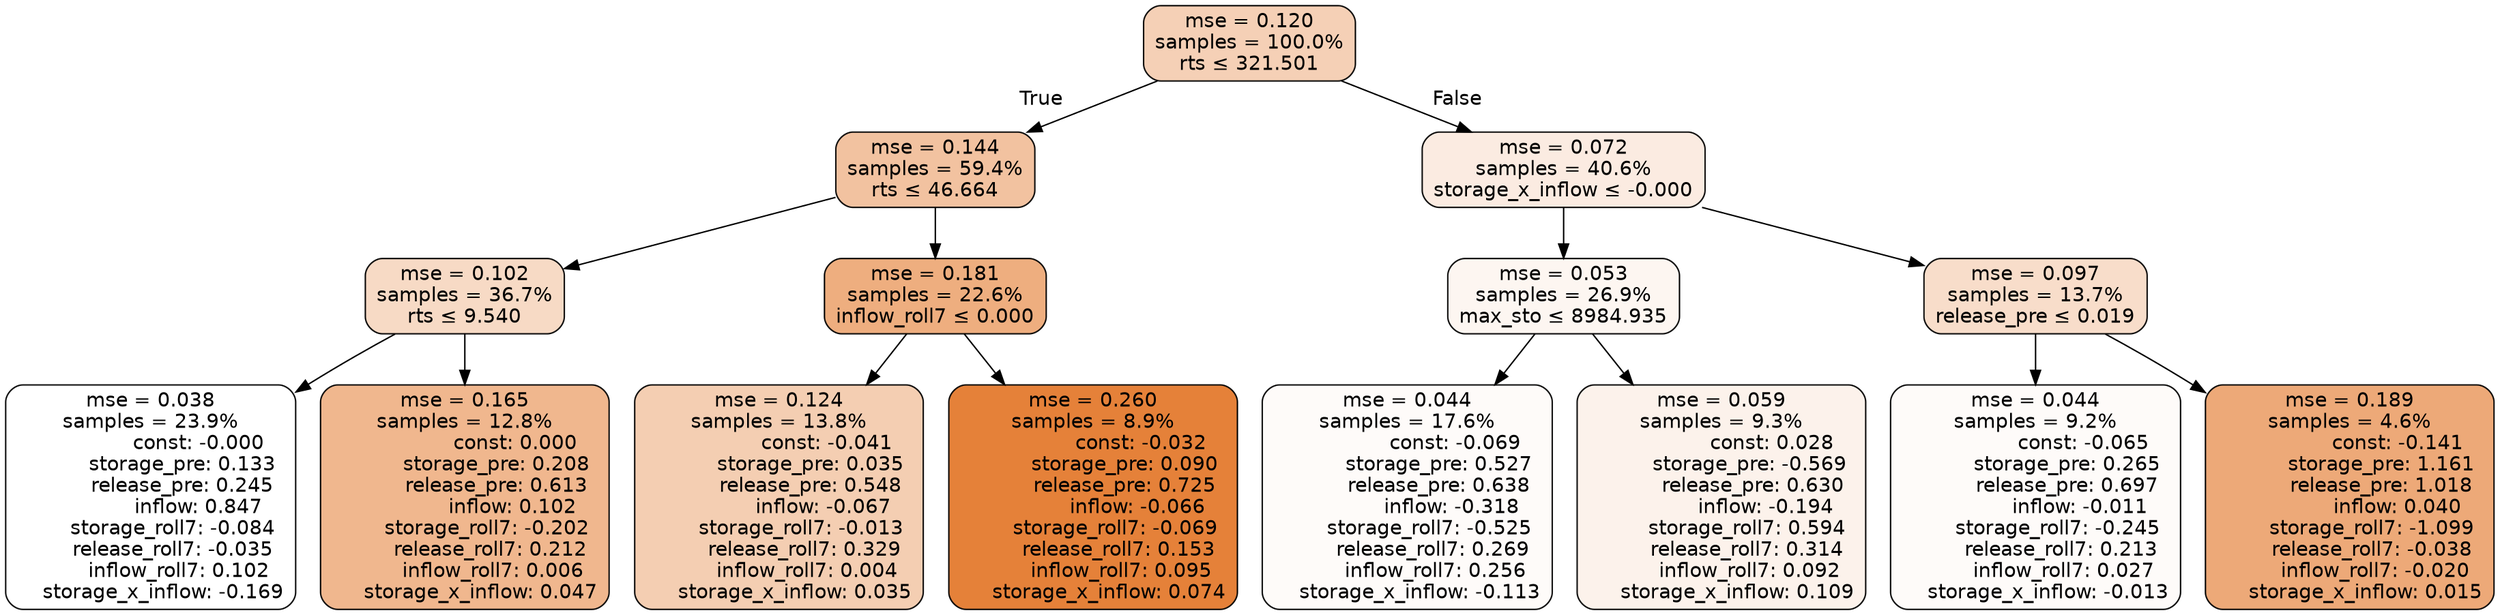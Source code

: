 digraph tree {
bgcolor="transparent"
node [shape=rectangle, style="filled, rounded", color="black", fontname=helvetica] ;
edge [fontname=helvetica] ;
	"0" [label="mse = 0.120
samples = 100.0%
rts &le; 321.501", fillcolor="#f5d0b6"]
	"1" [label="mse = 0.144
samples = 59.4%
rts &le; 46.664", fillcolor="#f2c2a0"]
	"2" [label="mse = 0.102
samples = 36.7%
rts &le; 9.540", fillcolor="#f7dac5"]
	"3" [label="mse = 0.038
samples = 23.9%
               const: -0.000
          storage_pre: 0.133
          release_pre: 0.245
               inflow: 0.847
       storage_roll7: -0.084
       release_roll7: -0.035
         inflow_roll7: 0.102
    storage_x_inflow: -0.169", fillcolor="#ffffff"]
	"4" [label="mse = 0.165
samples = 12.8%
                const: 0.000
          storage_pre: 0.208
          release_pre: 0.613
               inflow: 0.102
       storage_roll7: -0.202
        release_roll7: 0.212
         inflow_roll7: 0.006
     storage_x_inflow: 0.047", fillcolor="#f0b78e"]
	"5" [label="mse = 0.181
samples = 22.6%
inflow_roll7 &le; 0.000", fillcolor="#eeae7f"]
	"6" [label="mse = 0.124
samples = 13.8%
               const: -0.041
          storage_pre: 0.035
          release_pre: 0.548
              inflow: -0.067
       storage_roll7: -0.013
        release_roll7: 0.329
         inflow_roll7: 0.004
     storage_x_inflow: 0.035", fillcolor="#f4ceb2"]
	"7" [label="mse = 0.260
samples = 8.9%
               const: -0.032
          storage_pre: 0.090
          release_pre: 0.725
              inflow: -0.066
       storage_roll7: -0.069
        release_roll7: 0.153
         inflow_roll7: 0.095
     storage_x_inflow: 0.074", fillcolor="#e58139"]
	"8" [label="mse = 0.072
samples = 40.6%
storage_x_inflow &le; -0.000", fillcolor="#fbebe1"]
	"9" [label="mse = 0.053
samples = 26.9%
max_sto &le; 8984.935", fillcolor="#fdf6f1"]
	"10" [label="mse = 0.044
samples = 17.6%
               const: -0.069
          storage_pre: 0.527
          release_pre: 0.638
              inflow: -0.318
       storage_roll7: -0.525
        release_roll7: 0.269
         inflow_roll7: 0.256
    storage_x_inflow: -0.113", fillcolor="#fefbf9"]
	"11" [label="mse = 0.059
samples = 9.3%
                const: 0.028
         storage_pre: -0.569
          release_pre: 0.630
              inflow: -0.194
        storage_roll7: 0.594
        release_roll7: 0.314
         inflow_roll7: 0.092
     storage_x_inflow: 0.109", fillcolor="#fcf2eb"]
	"12" [label="mse = 0.097
samples = 13.7%
release_pre &le; 0.019", fillcolor="#f8ddca"]
	"13" [label="mse = 0.044
samples = 9.2%
               const: -0.065
          storage_pre: 0.265
          release_pre: 0.697
              inflow: -0.011
       storage_roll7: -0.245
        release_roll7: 0.213
         inflow_roll7: 0.027
    storage_x_inflow: -0.013", fillcolor="#fefbf9"]
	"14" [label="mse = 0.189
samples = 4.6%
               const: -0.141
          storage_pre: 1.161
          release_pre: 1.018
               inflow: 0.040
       storage_roll7: -1.099
       release_roll7: -0.038
        inflow_roll7: -0.020
     storage_x_inflow: 0.015", fillcolor="#eda978"]

	"0" -> "1" [labeldistance=2.5, labelangle=45, headlabel="True"]
	"1" -> "2"
	"2" -> "3"
	"2" -> "4"
	"1" -> "5"
	"5" -> "6"
	"5" -> "7"
	"0" -> "8" [labeldistance=2.5, labelangle=-45, headlabel="False"]
	"8" -> "9"
	"9" -> "10"
	"9" -> "11"
	"8" -> "12"
	"12" -> "13"
	"12" -> "14"
}